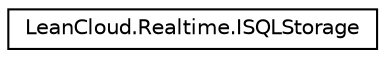 digraph "Graphical Class Hierarchy"
{
  edge [fontname="Helvetica",fontsize="10",labelfontname="Helvetica",labelfontsize="10"];
  node [fontname="Helvetica",fontsize="10",shape=record];
  rankdir="LR";
  Node1 [label="LeanCloud.Realtime.ISQLStorage",height=0.2,width=0.4,color="black", fillcolor="white", style="filled",URL="$interfaceLeanCloud_1_1Realtime_1_1ISQLStorage.html"];
}
